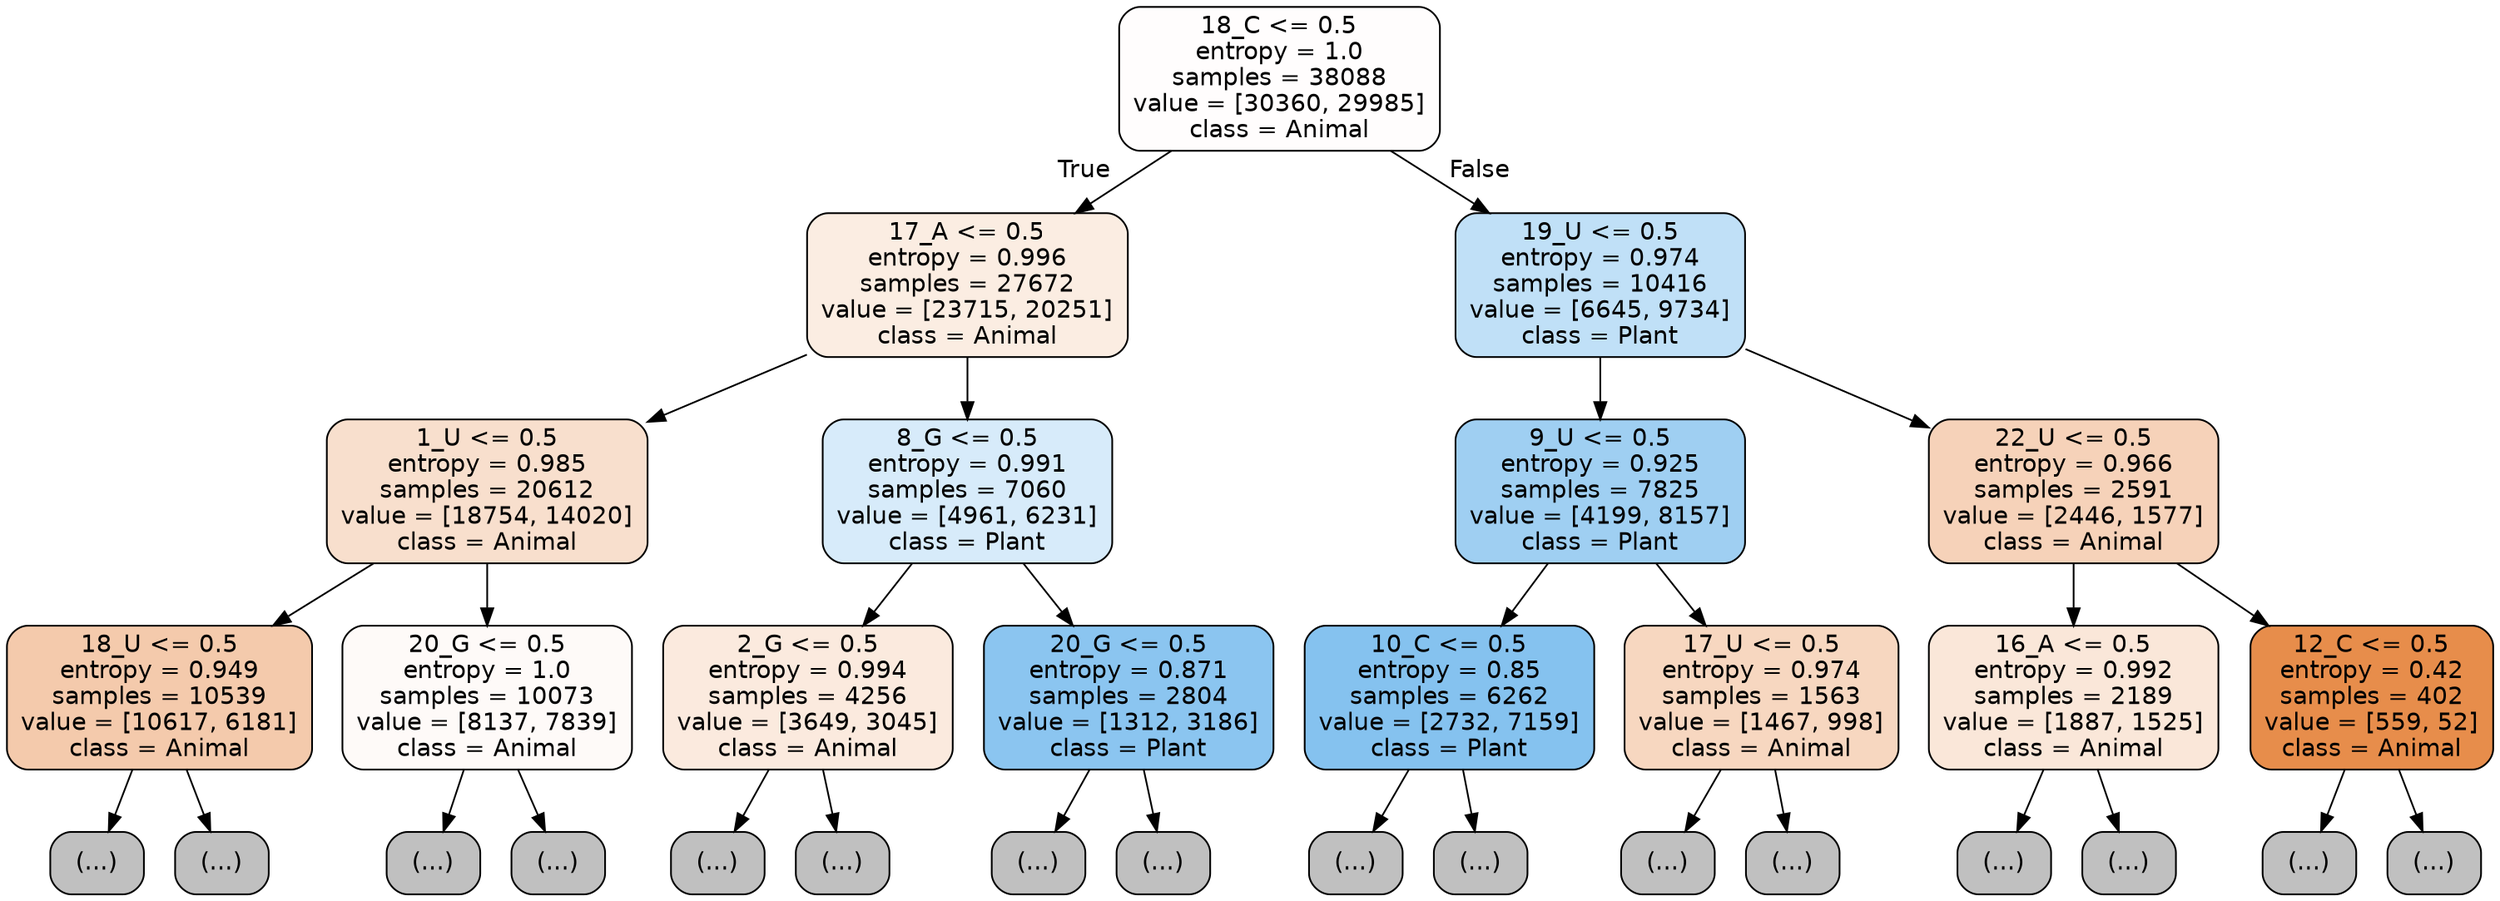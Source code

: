 digraph Tree {
node [shape=box, style="filled, rounded", color="black", fontname="helvetica"] ;
edge [fontname="helvetica"] ;
0 [label="18_C <= 0.5\nentropy = 1.0\nsamples = 38088\nvalue = [30360, 29985]\nclass = Animal", fillcolor="#fffdfd"] ;
1 [label="17_A <= 0.5\nentropy = 0.996\nsamples = 27672\nvalue = [23715, 20251]\nclass = Animal", fillcolor="#fbede2"] ;
0 -> 1 [labeldistance=2.5, labelangle=45, headlabel="True"] ;
2 [label="1_U <= 0.5\nentropy = 0.985\nsamples = 20612\nvalue = [18754, 14020]\nclass = Animal", fillcolor="#f8dfcd"] ;
1 -> 2 ;
3 [label="18_U <= 0.5\nentropy = 0.949\nsamples = 10539\nvalue = [10617, 6181]\nclass = Animal", fillcolor="#f4caac"] ;
2 -> 3 ;
4 [label="(...)", fillcolor="#C0C0C0"] ;
3 -> 4 ;
3627 [label="(...)", fillcolor="#C0C0C0"] ;
3 -> 3627 ;
5576 [label="20_G <= 0.5\nentropy = 1.0\nsamples = 10073\nvalue = [8137, 7839]\nclass = Animal", fillcolor="#fefaf8"] ;
2 -> 5576 ;
5577 [label="(...)", fillcolor="#C0C0C0"] ;
5576 -> 5577 ;
8864 [label="(...)", fillcolor="#C0C0C0"] ;
5576 -> 8864 ;
10055 [label="8_G <= 0.5\nentropy = 0.991\nsamples = 7060\nvalue = [4961, 6231]\nclass = Plant", fillcolor="#d7ebfa"] ;
1 -> 10055 ;
10056 [label="2_G <= 0.5\nentropy = 0.994\nsamples = 4256\nvalue = [3649, 3045]\nclass = Animal", fillcolor="#fbeade"] ;
10055 -> 10056 ;
10057 [label="(...)", fillcolor="#C0C0C0"] ;
10056 -> 10057 ;
11586 [label="(...)", fillcolor="#C0C0C0"] ;
10056 -> 11586 ;
12187 [label="20_G <= 0.5\nentropy = 0.871\nsamples = 2804\nvalue = [1312, 3186]\nclass = Plant", fillcolor="#8bc5f0"] ;
10055 -> 12187 ;
12188 [label="(...)", fillcolor="#C0C0C0"] ;
12187 -> 12188 ;
12753 [label="(...)", fillcolor="#C0C0C0"] ;
12187 -> 12753 ;
12958 [label="19_U <= 0.5\nentropy = 0.974\nsamples = 10416\nvalue = [6645, 9734]\nclass = Plant", fillcolor="#c0e0f7"] ;
0 -> 12958 [labeldistance=2.5, labelangle=-45, headlabel="False"] ;
12959 [label="9_U <= 0.5\nentropy = 0.925\nsamples = 7825\nvalue = [4199, 8157]\nclass = Plant", fillcolor="#9fcff2"] ;
12958 -> 12959 ;
12960 [label="10_C <= 0.5\nentropy = 0.85\nsamples = 6262\nvalue = [2732, 7159]\nclass = Plant", fillcolor="#85c2ef"] ;
12959 -> 12960 ;
12961 [label="(...)", fillcolor="#C0C0C0"] ;
12960 -> 12961 ;
14480 [label="(...)", fillcolor="#C0C0C0"] ;
12960 -> 14480 ;
14957 [label="17_U <= 0.5\nentropy = 0.974\nsamples = 1563\nvalue = [1467, 998]\nclass = Animal", fillcolor="#f7d7c0"] ;
12959 -> 14957 ;
14958 [label="(...)", fillcolor="#C0C0C0"] ;
14957 -> 14958 ;
15493 [label="(...)", fillcolor="#C0C0C0"] ;
14957 -> 15493 ;
15738 [label="22_U <= 0.5\nentropy = 0.966\nsamples = 2591\nvalue = [2446, 1577]\nclass = Animal", fillcolor="#f6d2b9"] ;
12958 -> 15738 ;
15739 [label="16_A <= 0.5\nentropy = 0.992\nsamples = 2189\nvalue = [1887, 1525]\nclass = Animal", fillcolor="#fae7d9"] ;
15738 -> 15739 ;
15740 [label="(...)", fillcolor="#C0C0C0"] ;
15739 -> 15740 ;
16529 [label="(...)", fillcolor="#C0C0C0"] ;
15739 -> 16529 ;
16788 [label="12_C <= 0.5\nentropy = 0.42\nsamples = 402\nvalue = [559, 52]\nclass = Animal", fillcolor="#e78d4b"] ;
15738 -> 16788 ;
16789 [label="(...)", fillcolor="#C0C0C0"] ;
16788 -> 16789 ;
16884 [label="(...)", fillcolor="#C0C0C0"] ;
16788 -> 16884 ;
}